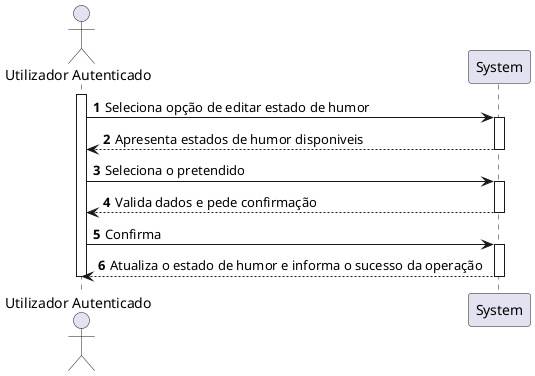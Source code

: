 @startuml
autonumber
'hide footbox

actor "Utilizador Autenticado" as ua

activate ua
ua->"System": Seleciona opção de editar estado de humor
activate "System"
"System"-->ua: Apresenta estados de humor disponiveis
deactivate "System"
ua->"System": Seleciona o pretendido
activate "System"
"System"-->ua: Valida dados e pede confirmação
deactivate "System"
ua->"System": Confirma
activate "System"
"System"-->ua: Atualiza o estado de humor e informa o sucesso da operação

deactivate "System"
deactivate ua
@enduml